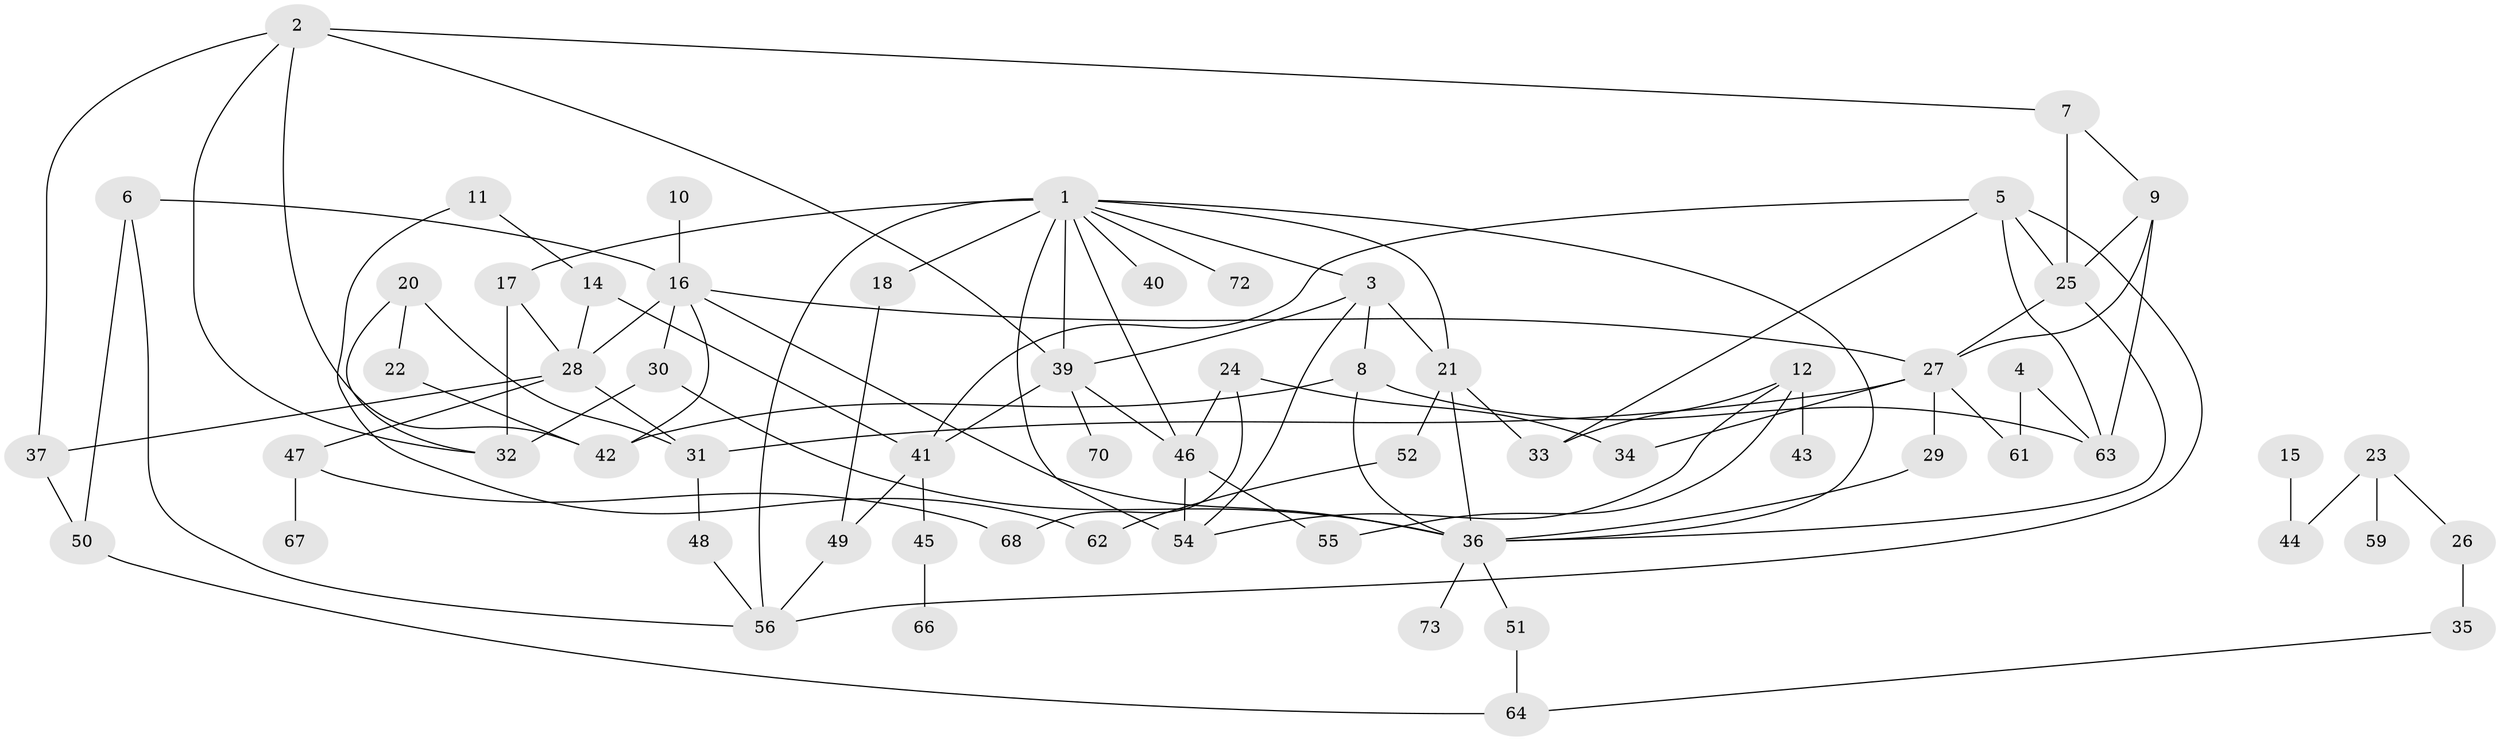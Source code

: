 // original degree distribution, {6: 0.02027027027027027, 3: 0.23648648648648649, 2: 0.25, 1: 0.20270270270270271, 4: 0.1554054054054054, 0: 0.07432432432432433, 7: 0.006756756756756757, 5: 0.05405405405405406}
// Generated by graph-tools (version 1.1) at 2025/33/03/09/25 02:33:46]
// undirected, 63 vertices, 102 edges
graph export_dot {
graph [start="1"]
  node [color=gray90,style=filled];
  1;
  2;
  3;
  4;
  5;
  6;
  7;
  8;
  9;
  10;
  11;
  12;
  14;
  15;
  16;
  17;
  18;
  20;
  21;
  22;
  23;
  24;
  25;
  26;
  27;
  28;
  29;
  30;
  31;
  32;
  33;
  34;
  35;
  36;
  37;
  39;
  40;
  41;
  42;
  43;
  44;
  45;
  46;
  47;
  48;
  49;
  50;
  51;
  52;
  54;
  55;
  56;
  59;
  61;
  62;
  63;
  64;
  66;
  67;
  68;
  70;
  72;
  73;
  1 -- 3 [weight=1.0];
  1 -- 17 [weight=1.0];
  1 -- 18 [weight=1.0];
  1 -- 21 [weight=2.0];
  1 -- 36 [weight=1.0];
  1 -- 39 [weight=1.0];
  1 -- 40 [weight=1.0];
  1 -- 46 [weight=1.0];
  1 -- 54 [weight=3.0];
  1 -- 56 [weight=1.0];
  1 -- 72 [weight=1.0];
  2 -- 7 [weight=1.0];
  2 -- 32 [weight=1.0];
  2 -- 37 [weight=1.0];
  2 -- 39 [weight=1.0];
  2 -- 42 [weight=1.0];
  3 -- 8 [weight=1.0];
  3 -- 21 [weight=1.0];
  3 -- 39 [weight=1.0];
  3 -- 54 [weight=1.0];
  4 -- 61 [weight=1.0];
  4 -- 63 [weight=1.0];
  5 -- 25 [weight=1.0];
  5 -- 33 [weight=1.0];
  5 -- 41 [weight=1.0];
  5 -- 56 [weight=1.0];
  5 -- 63 [weight=1.0];
  6 -- 16 [weight=2.0];
  6 -- 50 [weight=1.0];
  6 -- 56 [weight=1.0];
  7 -- 9 [weight=1.0];
  7 -- 25 [weight=1.0];
  8 -- 36 [weight=1.0];
  8 -- 42 [weight=1.0];
  8 -- 63 [weight=1.0];
  9 -- 25 [weight=1.0];
  9 -- 27 [weight=1.0];
  9 -- 63 [weight=1.0];
  10 -- 16 [weight=1.0];
  11 -- 14 [weight=1.0];
  11 -- 62 [weight=1.0];
  12 -- 33 [weight=1.0];
  12 -- 43 [weight=1.0];
  12 -- 54 [weight=1.0];
  12 -- 55 [weight=1.0];
  14 -- 28 [weight=1.0];
  14 -- 41 [weight=2.0];
  15 -- 44 [weight=1.0];
  16 -- 27 [weight=1.0];
  16 -- 28 [weight=1.0];
  16 -- 30 [weight=1.0];
  16 -- 36 [weight=1.0];
  16 -- 42 [weight=1.0];
  17 -- 28 [weight=1.0];
  17 -- 32 [weight=2.0];
  18 -- 49 [weight=1.0];
  20 -- 22 [weight=1.0];
  20 -- 31 [weight=1.0];
  20 -- 32 [weight=1.0];
  21 -- 33 [weight=1.0];
  21 -- 36 [weight=1.0];
  21 -- 52 [weight=1.0];
  22 -- 42 [weight=1.0];
  23 -- 26 [weight=1.0];
  23 -- 44 [weight=1.0];
  23 -- 59 [weight=1.0];
  24 -- 34 [weight=1.0];
  24 -- 46 [weight=1.0];
  24 -- 68 [weight=1.0];
  25 -- 27 [weight=1.0];
  25 -- 36 [weight=1.0];
  26 -- 35 [weight=2.0];
  27 -- 29 [weight=1.0];
  27 -- 31 [weight=1.0];
  27 -- 34 [weight=1.0];
  27 -- 61 [weight=1.0];
  28 -- 31 [weight=1.0];
  28 -- 37 [weight=1.0];
  28 -- 47 [weight=2.0];
  29 -- 36 [weight=1.0];
  30 -- 32 [weight=1.0];
  30 -- 36 [weight=1.0];
  31 -- 48 [weight=1.0];
  35 -- 64 [weight=1.0];
  36 -- 51 [weight=1.0];
  36 -- 73 [weight=1.0];
  37 -- 50 [weight=1.0];
  39 -- 41 [weight=2.0];
  39 -- 46 [weight=1.0];
  39 -- 70 [weight=2.0];
  41 -- 45 [weight=1.0];
  41 -- 49 [weight=1.0];
  45 -- 66 [weight=1.0];
  46 -- 54 [weight=1.0];
  46 -- 55 [weight=1.0];
  47 -- 67 [weight=1.0];
  47 -- 68 [weight=1.0];
  48 -- 56 [weight=1.0];
  49 -- 56 [weight=1.0];
  50 -- 64 [weight=1.0];
  51 -- 64 [weight=1.0];
  52 -- 62 [weight=1.0];
}
